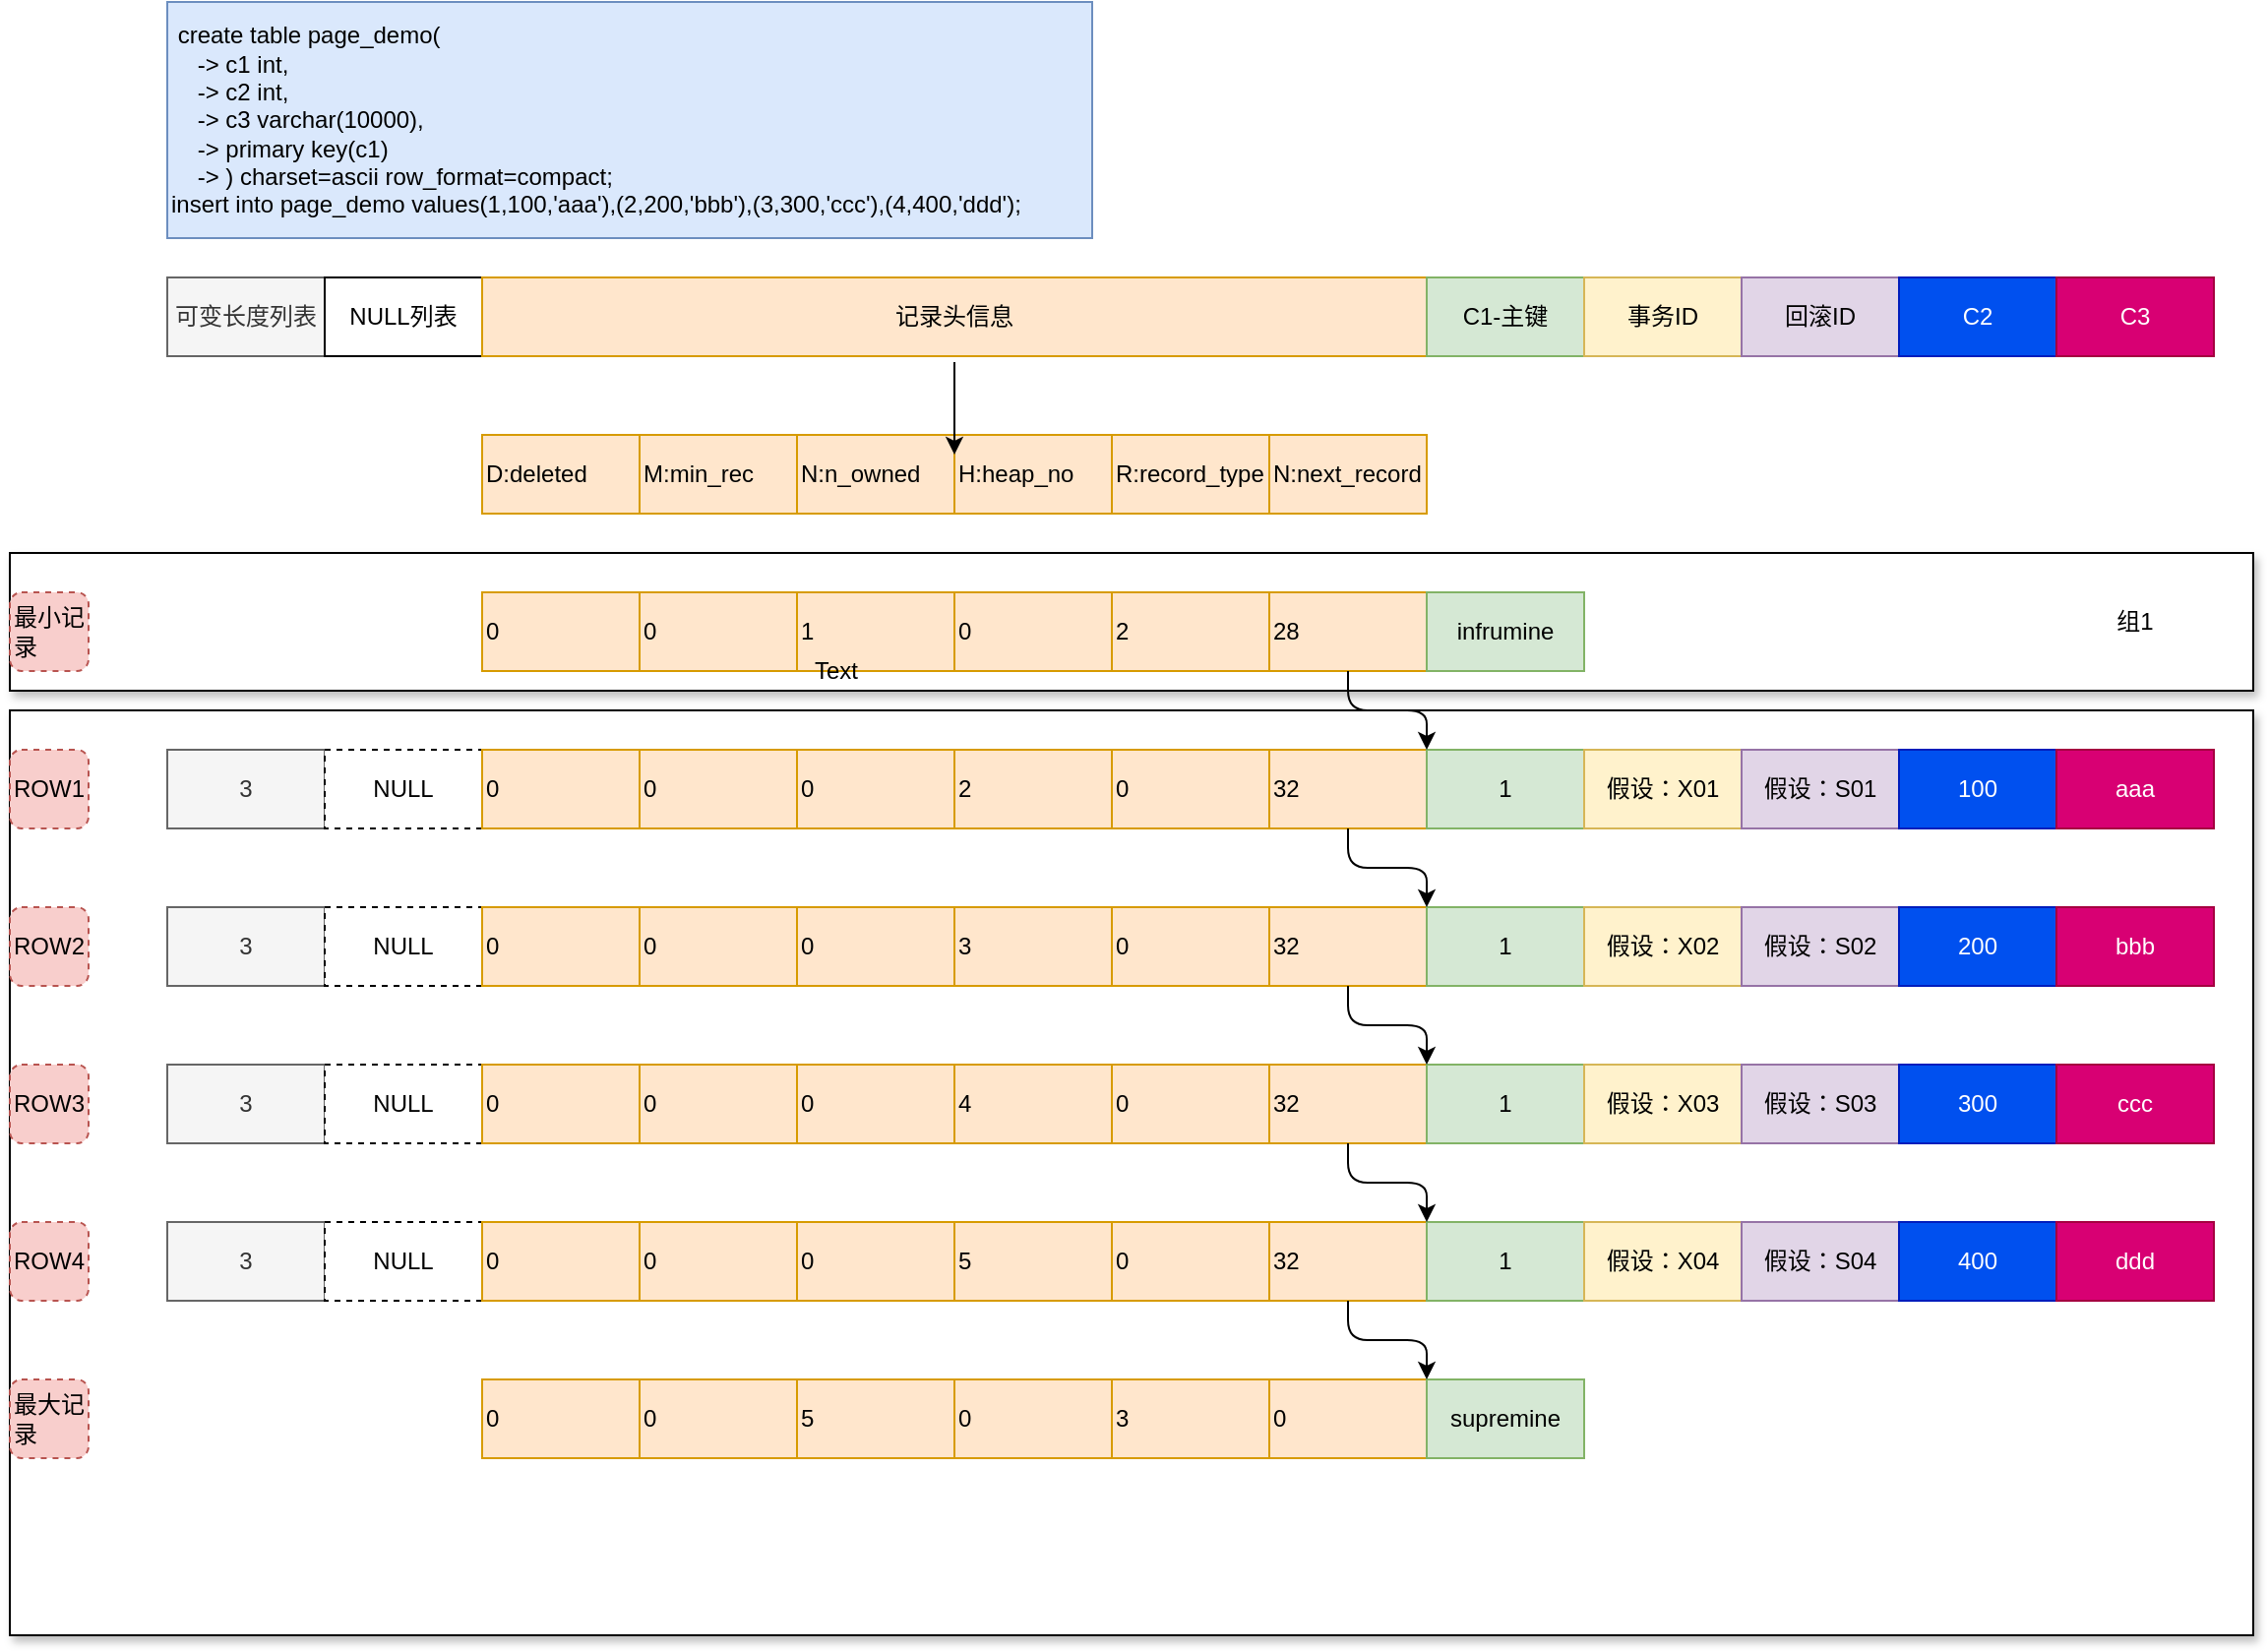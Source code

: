 <mxfile version="14.8.2" type="github">
  <diagram id="0GiI-FIOahXjie0q4NJN" name="Page-1">
    <mxGraphModel dx="1422" dy="761" grid="1" gridSize="10" guides="1" tooltips="1" connect="1" arrows="1" fold="1" page="1" pageScale="1" pageWidth="827" pageHeight="1169" math="0" shadow="0">
      <root>
        <mxCell id="0" />
        <mxCell id="1" parent="0" />
        <mxCell id="_5yJ8gn8p4GDEqU8E3Cv-120" value="" style="rounded=0;whiteSpace=wrap;html=1;shadow=1;align=left;sketch=0;glass=0;" vertex="1" parent="1">
          <mxGeometry y="380" width="1140" height="470" as="geometry" />
        </mxCell>
        <mxCell id="_5yJ8gn8p4GDEqU8E3Cv-117" value="" style="rounded=0;whiteSpace=wrap;html=1;shadow=1;align=left;sketch=0;glass=0;" vertex="1" parent="1">
          <mxGeometry y="300" width="1140" height="70" as="geometry" />
        </mxCell>
        <mxCell id="_5yJ8gn8p4GDEqU8E3Cv-9" value="可变长度列表" style="rounded=0;whiteSpace=wrap;html=1;fillColor=#f5f5f5;strokeColor=#666666;fontColor=#333333;" vertex="1" parent="1">
          <mxGeometry x="80" y="160" width="80" height="40" as="geometry" />
        </mxCell>
        <mxCell id="_5yJ8gn8p4GDEqU8E3Cv-10" value="NULL列表" style="rounded=0;whiteSpace=wrap;html=1;" vertex="1" parent="1">
          <mxGeometry x="160" y="160" width="80" height="40" as="geometry" />
        </mxCell>
        <mxCell id="_5yJ8gn8p4GDEqU8E3Cv-12" value="&lt;div&gt;&amp;nbsp;create table page_demo(&lt;/div&gt;&lt;div&gt;&amp;nbsp; &amp;nbsp; -&amp;gt; c1 int,&lt;/div&gt;&lt;div&gt;&amp;nbsp; &amp;nbsp; -&amp;gt; c2 int,&lt;/div&gt;&lt;div&gt;&amp;nbsp; &amp;nbsp; -&amp;gt; c3 varchar(10000),&lt;/div&gt;&lt;div&gt;&amp;nbsp; &amp;nbsp; -&amp;gt; primary key(c1)&lt;/div&gt;&lt;div&gt;&amp;nbsp; &amp;nbsp; -&amp;gt; ) charset=ascii row_format=compact;&lt;/div&gt;&lt;div&gt;insert into page_demo values(1,100,&#39;aaa&#39;),(2,200,&#39;bbb&#39;),(3,300,&#39;ccc&#39;),(4,400,&#39;ddd&#39;);&lt;br&gt;&lt;/div&gt;" style="text;html=1;strokeColor=#6c8ebf;fillColor=#dae8fc;align=left;verticalAlign=middle;whiteSpace=wrap;rounded=0;" vertex="1" parent="1">
          <mxGeometry x="80" y="20" width="470" height="120" as="geometry" />
        </mxCell>
        <mxCell id="_5yJ8gn8p4GDEqU8E3Cv-13" value="记录头信息" style="rounded=0;whiteSpace=wrap;html=1;fillColor=#ffe6cc;strokeColor=#d79b00;" vertex="1" parent="1">
          <mxGeometry x="240" y="160" width="480" height="40" as="geometry" />
        </mxCell>
        <mxCell id="_5yJ8gn8p4GDEqU8E3Cv-15" value="C1-主键" style="rounded=0;whiteSpace=wrap;html=1;fillColor=#d5e8d4;strokeColor=#82b366;" vertex="1" parent="1">
          <mxGeometry x="720" y="160" width="80" height="40" as="geometry" />
        </mxCell>
        <mxCell id="_5yJ8gn8p4GDEqU8E3Cv-16" value="事务ID" style="rounded=0;whiteSpace=wrap;html=1;fillColor=#fff2cc;strokeColor=#d6b656;" vertex="1" parent="1">
          <mxGeometry x="800" y="160" width="80" height="40" as="geometry" />
        </mxCell>
        <mxCell id="_5yJ8gn8p4GDEqU8E3Cv-17" value="回滚ID" style="rounded=0;whiteSpace=wrap;html=1;fillColor=#e1d5e7;strokeColor=#9673a6;" vertex="1" parent="1">
          <mxGeometry x="880" y="160" width="80" height="40" as="geometry" />
        </mxCell>
        <mxCell id="_5yJ8gn8p4GDEqU8E3Cv-18" value="C2" style="rounded=0;whiteSpace=wrap;html=1;fillColor=#0050ef;strokeColor=#001DBC;fontColor=#ffffff;" vertex="1" parent="1">
          <mxGeometry x="960" y="160" width="80" height="40" as="geometry" />
        </mxCell>
        <mxCell id="_5yJ8gn8p4GDEqU8E3Cv-19" value="C3" style="rounded=0;whiteSpace=wrap;html=1;fillColor=#d80073;strokeColor=#A50040;fontColor=#ffffff;" vertex="1" parent="1">
          <mxGeometry x="1040" y="160" width="80" height="40" as="geometry" />
        </mxCell>
        <mxCell id="_5yJ8gn8p4GDEqU8E3Cv-20" value="D:deleted" style="rounded=0;whiteSpace=wrap;html=1;align=left;fillColor=#ffe6cc;strokeColor=#d79b00;" vertex="1" parent="1">
          <mxGeometry x="240" y="240" width="80" height="40" as="geometry" />
        </mxCell>
        <mxCell id="_5yJ8gn8p4GDEqU8E3Cv-21" value="M:min_rec" style="rounded=0;whiteSpace=wrap;html=1;align=left;fillColor=#ffe6cc;strokeColor=#d79b00;" vertex="1" parent="1">
          <mxGeometry x="320" y="240" width="80" height="40" as="geometry" />
        </mxCell>
        <mxCell id="_5yJ8gn8p4GDEqU8E3Cv-22" value="N:n_owned" style="rounded=0;whiteSpace=wrap;html=1;align=left;fillColor=#ffe6cc;strokeColor=#d79b00;" vertex="1" parent="1">
          <mxGeometry x="400" y="240" width="80" height="40" as="geometry" />
        </mxCell>
        <mxCell id="_5yJ8gn8p4GDEqU8E3Cv-23" value="H:heap_no" style="rounded=0;whiteSpace=wrap;html=1;align=left;fillColor=#ffe6cc;strokeColor=#d79b00;" vertex="1" parent="1">
          <mxGeometry x="480" y="240" width="80" height="40" as="geometry" />
        </mxCell>
        <mxCell id="_5yJ8gn8p4GDEqU8E3Cv-24" value="R:record_type" style="rounded=0;whiteSpace=wrap;html=1;align=left;fillColor=#ffe6cc;strokeColor=#d79b00;" vertex="1" parent="1">
          <mxGeometry x="560" y="240" width="80" height="40" as="geometry" />
        </mxCell>
        <mxCell id="_5yJ8gn8p4GDEqU8E3Cv-25" value="N:next_record" style="rounded=0;whiteSpace=wrap;html=1;align=left;fillColor=#ffe6cc;strokeColor=#d79b00;" vertex="1" parent="1">
          <mxGeometry x="640" y="240" width="80" height="40" as="geometry" />
        </mxCell>
        <mxCell id="_5yJ8gn8p4GDEqU8E3Cv-29" value="3" style="rounded=0;whiteSpace=wrap;html=1;fillColor=#f5f5f5;strokeColor=#666666;fontColor=#333333;" vertex="1" parent="1">
          <mxGeometry x="80" y="400" width="80" height="40" as="geometry" />
        </mxCell>
        <mxCell id="_5yJ8gn8p4GDEqU8E3Cv-30" value="NULL" style="rounded=0;whiteSpace=wrap;html=1;dashed=1;" vertex="1" parent="1">
          <mxGeometry x="160" y="400" width="80" height="40" as="geometry" />
        </mxCell>
        <mxCell id="_5yJ8gn8p4GDEqU8E3Cv-31" value="0" style="rounded=0;whiteSpace=wrap;html=1;align=left;fillColor=#ffe6cc;strokeColor=#d79b00;" vertex="1" parent="1">
          <mxGeometry x="240" y="400" width="80" height="40" as="geometry" />
        </mxCell>
        <mxCell id="_5yJ8gn8p4GDEqU8E3Cv-32" value="0" style="rounded=0;whiteSpace=wrap;html=1;align=left;fillColor=#ffe6cc;strokeColor=#d79b00;" vertex="1" parent="1">
          <mxGeometry x="320" y="400" width="80" height="40" as="geometry" />
        </mxCell>
        <mxCell id="_5yJ8gn8p4GDEqU8E3Cv-33" value="0" style="rounded=0;whiteSpace=wrap;html=1;align=left;fillColor=#ffe6cc;strokeColor=#d79b00;" vertex="1" parent="1">
          <mxGeometry x="400" y="400" width="80" height="40" as="geometry" />
        </mxCell>
        <mxCell id="_5yJ8gn8p4GDEqU8E3Cv-34" value="2" style="rounded=0;whiteSpace=wrap;html=1;align=left;fillColor=#ffe6cc;strokeColor=#d79b00;" vertex="1" parent="1">
          <mxGeometry x="480" y="400" width="80" height="40" as="geometry" />
        </mxCell>
        <mxCell id="_5yJ8gn8p4GDEqU8E3Cv-35" value="0" style="rounded=0;whiteSpace=wrap;html=1;align=left;fillColor=#ffe6cc;strokeColor=#d79b00;" vertex="1" parent="1">
          <mxGeometry x="560" y="400" width="80" height="40" as="geometry" />
        </mxCell>
        <mxCell id="_5yJ8gn8p4GDEqU8E3Cv-36" value="32" style="rounded=0;whiteSpace=wrap;html=1;align=left;fillColor=#ffe6cc;strokeColor=#d79b00;" vertex="1" parent="1">
          <mxGeometry x="640" y="400" width="80" height="40" as="geometry" />
        </mxCell>
        <mxCell id="_5yJ8gn8p4GDEqU8E3Cv-37" value="1" style="rounded=0;whiteSpace=wrap;html=1;fillColor=#d5e8d4;strokeColor=#82b366;" vertex="1" parent="1">
          <mxGeometry x="720" y="400" width="80" height="40" as="geometry" />
        </mxCell>
        <mxCell id="_5yJ8gn8p4GDEqU8E3Cv-38" value="假设：X01" style="rounded=0;whiteSpace=wrap;html=1;fillColor=#fff2cc;strokeColor=#d6b656;" vertex="1" parent="1">
          <mxGeometry x="800" y="400" width="80" height="40" as="geometry" />
        </mxCell>
        <mxCell id="_5yJ8gn8p4GDEqU8E3Cv-39" value="假设：S01" style="rounded=0;whiteSpace=wrap;html=1;fillColor=#e1d5e7;strokeColor=#9673a6;" vertex="1" parent="1">
          <mxGeometry x="880" y="400" width="80" height="40" as="geometry" />
        </mxCell>
        <mxCell id="_5yJ8gn8p4GDEqU8E3Cv-40" value="100" style="rounded=0;whiteSpace=wrap;html=1;fillColor=#0050ef;strokeColor=#001DBC;fontColor=#ffffff;" vertex="1" parent="1">
          <mxGeometry x="960" y="400" width="80" height="40" as="geometry" />
        </mxCell>
        <mxCell id="_5yJ8gn8p4GDEqU8E3Cv-41" value="aaa" style="rounded=0;whiteSpace=wrap;html=1;fillColor=#d80073;strokeColor=#A50040;fontColor=#ffffff;" vertex="1" parent="1">
          <mxGeometry x="1040" y="400" width="80" height="40" as="geometry" />
        </mxCell>
        <mxCell id="_5yJ8gn8p4GDEqU8E3Cv-42" value="" style="endArrow=classic;html=1;" edge="1" parent="1">
          <mxGeometry width="50" height="50" relative="1" as="geometry">
            <mxPoint x="480" y="203" as="sourcePoint" />
            <mxPoint x="480" y="250" as="targetPoint" />
          </mxGeometry>
        </mxCell>
        <mxCell id="_5yJ8gn8p4GDEqU8E3Cv-43" value="ROW1" style="rounded=1;whiteSpace=wrap;html=1;dashed=1;align=left;fillColor=#f8cecc;strokeColor=#b85450;" vertex="1" parent="1">
          <mxGeometry y="400" width="40" height="40" as="geometry" />
        </mxCell>
        <mxCell id="_5yJ8gn8p4GDEqU8E3Cv-49" value="3" style="rounded=0;whiteSpace=wrap;html=1;fillColor=#f5f5f5;strokeColor=#666666;fontColor=#333333;" vertex="1" parent="1">
          <mxGeometry x="80" y="480" width="80" height="40" as="geometry" />
        </mxCell>
        <mxCell id="_5yJ8gn8p4GDEqU8E3Cv-50" value="NULL" style="rounded=0;whiteSpace=wrap;html=1;dashed=1;" vertex="1" parent="1">
          <mxGeometry x="160" y="480" width="80" height="40" as="geometry" />
        </mxCell>
        <mxCell id="_5yJ8gn8p4GDEqU8E3Cv-51" value="0" style="rounded=0;whiteSpace=wrap;html=1;align=left;fillColor=#ffe6cc;strokeColor=#d79b00;" vertex="1" parent="1">
          <mxGeometry x="240" y="480" width="80" height="40" as="geometry" />
        </mxCell>
        <mxCell id="_5yJ8gn8p4GDEqU8E3Cv-52" value="0" style="rounded=0;whiteSpace=wrap;html=1;align=left;fillColor=#ffe6cc;strokeColor=#d79b00;" vertex="1" parent="1">
          <mxGeometry x="320" y="480" width="80" height="40" as="geometry" />
        </mxCell>
        <mxCell id="_5yJ8gn8p4GDEqU8E3Cv-53" value="0" style="rounded=0;whiteSpace=wrap;html=1;align=left;fillColor=#ffe6cc;strokeColor=#d79b00;" vertex="1" parent="1">
          <mxGeometry x="400" y="480" width="80" height="40" as="geometry" />
        </mxCell>
        <mxCell id="_5yJ8gn8p4GDEqU8E3Cv-54" value="3" style="rounded=0;whiteSpace=wrap;html=1;align=left;fillColor=#ffe6cc;strokeColor=#d79b00;" vertex="1" parent="1">
          <mxGeometry x="480" y="480" width="80" height="40" as="geometry" />
        </mxCell>
        <mxCell id="_5yJ8gn8p4GDEqU8E3Cv-55" value="0" style="rounded=0;whiteSpace=wrap;html=1;align=left;fillColor=#ffe6cc;strokeColor=#d79b00;" vertex="1" parent="1">
          <mxGeometry x="560" y="480" width="80" height="40" as="geometry" />
        </mxCell>
        <mxCell id="_5yJ8gn8p4GDEqU8E3Cv-56" value="32" style="rounded=0;whiteSpace=wrap;html=1;align=left;fillColor=#ffe6cc;strokeColor=#d79b00;" vertex="1" parent="1">
          <mxGeometry x="640" y="480" width="80" height="40" as="geometry" />
        </mxCell>
        <mxCell id="_5yJ8gn8p4GDEqU8E3Cv-57" value="1" style="rounded=0;whiteSpace=wrap;html=1;fillColor=#d5e8d4;strokeColor=#82b366;" vertex="1" parent="1">
          <mxGeometry x="720" y="480" width="80" height="40" as="geometry" />
        </mxCell>
        <mxCell id="_5yJ8gn8p4GDEqU8E3Cv-58" value="假设：X02" style="rounded=0;whiteSpace=wrap;html=1;fillColor=#fff2cc;strokeColor=#d6b656;" vertex="1" parent="1">
          <mxGeometry x="800" y="480" width="80" height="40" as="geometry" />
        </mxCell>
        <mxCell id="_5yJ8gn8p4GDEqU8E3Cv-59" value="假设：S02" style="rounded=0;whiteSpace=wrap;html=1;fillColor=#e1d5e7;strokeColor=#9673a6;" vertex="1" parent="1">
          <mxGeometry x="880" y="480" width="80" height="40" as="geometry" />
        </mxCell>
        <mxCell id="_5yJ8gn8p4GDEqU8E3Cv-60" value="200" style="rounded=0;whiteSpace=wrap;html=1;fillColor=#0050ef;strokeColor=#001DBC;fontColor=#ffffff;" vertex="1" parent="1">
          <mxGeometry x="960" y="480" width="80" height="40" as="geometry" />
        </mxCell>
        <mxCell id="_5yJ8gn8p4GDEqU8E3Cv-61" value="bbb" style="rounded=0;whiteSpace=wrap;html=1;fillColor=#d80073;strokeColor=#A50040;fontColor=#ffffff;" vertex="1" parent="1">
          <mxGeometry x="1040" y="480" width="80" height="40" as="geometry" />
        </mxCell>
        <mxCell id="_5yJ8gn8p4GDEqU8E3Cv-62" value="ROW2" style="rounded=1;whiteSpace=wrap;html=1;dashed=1;align=left;fillColor=#f8cecc;strokeColor=#b85450;" vertex="1" parent="1">
          <mxGeometry y="480" width="40" height="40" as="geometry" />
        </mxCell>
        <mxCell id="_5yJ8gn8p4GDEqU8E3Cv-63" value="3" style="rounded=0;whiteSpace=wrap;html=1;fillColor=#f5f5f5;strokeColor=#666666;fontColor=#333333;" vertex="1" parent="1">
          <mxGeometry x="80" y="560" width="80" height="40" as="geometry" />
        </mxCell>
        <mxCell id="_5yJ8gn8p4GDEqU8E3Cv-64" value="NULL" style="rounded=0;whiteSpace=wrap;html=1;dashed=1;" vertex="1" parent="1">
          <mxGeometry x="160" y="560" width="80" height="40" as="geometry" />
        </mxCell>
        <mxCell id="_5yJ8gn8p4GDEqU8E3Cv-65" value="0" style="rounded=0;whiteSpace=wrap;html=1;align=left;fillColor=#ffe6cc;strokeColor=#d79b00;" vertex="1" parent="1">
          <mxGeometry x="240" y="560" width="80" height="40" as="geometry" />
        </mxCell>
        <mxCell id="_5yJ8gn8p4GDEqU8E3Cv-66" value="0" style="rounded=0;whiteSpace=wrap;html=1;align=left;fillColor=#ffe6cc;strokeColor=#d79b00;" vertex="1" parent="1">
          <mxGeometry x="320" y="560" width="80" height="40" as="geometry" />
        </mxCell>
        <mxCell id="_5yJ8gn8p4GDEqU8E3Cv-67" value="0" style="rounded=0;whiteSpace=wrap;html=1;align=left;fillColor=#ffe6cc;strokeColor=#d79b00;" vertex="1" parent="1">
          <mxGeometry x="400" y="560" width="80" height="40" as="geometry" />
        </mxCell>
        <mxCell id="_5yJ8gn8p4GDEqU8E3Cv-68" value="4" style="rounded=0;whiteSpace=wrap;html=1;align=left;fillColor=#ffe6cc;strokeColor=#d79b00;" vertex="1" parent="1">
          <mxGeometry x="480" y="560" width="80" height="40" as="geometry" />
        </mxCell>
        <mxCell id="_5yJ8gn8p4GDEqU8E3Cv-69" value="0" style="rounded=0;whiteSpace=wrap;html=1;align=left;fillColor=#ffe6cc;strokeColor=#d79b00;" vertex="1" parent="1">
          <mxGeometry x="560" y="560" width="80" height="40" as="geometry" />
        </mxCell>
        <mxCell id="_5yJ8gn8p4GDEqU8E3Cv-70" value="32" style="rounded=0;whiteSpace=wrap;html=1;align=left;fillColor=#ffe6cc;strokeColor=#d79b00;" vertex="1" parent="1">
          <mxGeometry x="640" y="560" width="80" height="40" as="geometry" />
        </mxCell>
        <mxCell id="_5yJ8gn8p4GDEqU8E3Cv-71" value="1" style="rounded=0;whiteSpace=wrap;html=1;fillColor=#d5e8d4;strokeColor=#82b366;" vertex="1" parent="1">
          <mxGeometry x="720" y="560" width="80" height="40" as="geometry" />
        </mxCell>
        <mxCell id="_5yJ8gn8p4GDEqU8E3Cv-72" value="假设：X03" style="rounded=0;whiteSpace=wrap;html=1;fillColor=#fff2cc;strokeColor=#d6b656;" vertex="1" parent="1">
          <mxGeometry x="800" y="560" width="80" height="40" as="geometry" />
        </mxCell>
        <mxCell id="_5yJ8gn8p4GDEqU8E3Cv-73" value="假设：S03" style="rounded=0;whiteSpace=wrap;html=1;fillColor=#e1d5e7;strokeColor=#9673a6;" vertex="1" parent="1">
          <mxGeometry x="880" y="560" width="80" height="40" as="geometry" />
        </mxCell>
        <mxCell id="_5yJ8gn8p4GDEqU8E3Cv-74" value="300" style="rounded=0;whiteSpace=wrap;html=1;fillColor=#0050ef;strokeColor=#001DBC;fontColor=#ffffff;" vertex="1" parent="1">
          <mxGeometry x="960" y="560" width="80" height="40" as="geometry" />
        </mxCell>
        <mxCell id="_5yJ8gn8p4GDEqU8E3Cv-75" value="ccc" style="rounded=0;whiteSpace=wrap;html=1;fillColor=#d80073;strokeColor=#A50040;fontColor=#ffffff;" vertex="1" parent="1">
          <mxGeometry x="1040" y="560" width="80" height="40" as="geometry" />
        </mxCell>
        <mxCell id="_5yJ8gn8p4GDEqU8E3Cv-76" value="ROW3" style="rounded=1;whiteSpace=wrap;html=1;dashed=1;align=left;fillColor=#f8cecc;strokeColor=#b85450;" vertex="1" parent="1">
          <mxGeometry y="560" width="40" height="40" as="geometry" />
        </mxCell>
        <mxCell id="_5yJ8gn8p4GDEqU8E3Cv-77" value="3" style="rounded=0;whiteSpace=wrap;html=1;fillColor=#f5f5f5;strokeColor=#666666;fontColor=#333333;" vertex="1" parent="1">
          <mxGeometry x="80" y="640" width="80" height="40" as="geometry" />
        </mxCell>
        <mxCell id="_5yJ8gn8p4GDEqU8E3Cv-78" value="NULL" style="rounded=0;whiteSpace=wrap;html=1;dashed=1;" vertex="1" parent="1">
          <mxGeometry x="160" y="640" width="80" height="40" as="geometry" />
        </mxCell>
        <mxCell id="_5yJ8gn8p4GDEqU8E3Cv-79" value="0" style="rounded=0;whiteSpace=wrap;html=1;align=left;fillColor=#ffe6cc;strokeColor=#d79b00;" vertex="1" parent="1">
          <mxGeometry x="240" y="640" width="80" height="40" as="geometry" />
        </mxCell>
        <mxCell id="_5yJ8gn8p4GDEqU8E3Cv-80" value="0" style="rounded=0;whiteSpace=wrap;html=1;align=left;fillColor=#ffe6cc;strokeColor=#d79b00;" vertex="1" parent="1">
          <mxGeometry x="320" y="640" width="80" height="40" as="geometry" />
        </mxCell>
        <mxCell id="_5yJ8gn8p4GDEqU8E3Cv-81" value="0" style="rounded=0;whiteSpace=wrap;html=1;align=left;fillColor=#ffe6cc;strokeColor=#d79b00;" vertex="1" parent="1">
          <mxGeometry x="400" y="640" width="80" height="40" as="geometry" />
        </mxCell>
        <mxCell id="_5yJ8gn8p4GDEqU8E3Cv-82" value="5" style="rounded=0;whiteSpace=wrap;html=1;align=left;fillColor=#ffe6cc;strokeColor=#d79b00;" vertex="1" parent="1">
          <mxGeometry x="480" y="640" width="80" height="40" as="geometry" />
        </mxCell>
        <mxCell id="_5yJ8gn8p4GDEqU8E3Cv-83" value="0" style="rounded=0;whiteSpace=wrap;html=1;align=left;fillColor=#ffe6cc;strokeColor=#d79b00;" vertex="1" parent="1">
          <mxGeometry x="560" y="640" width="80" height="40" as="geometry" />
        </mxCell>
        <mxCell id="_5yJ8gn8p4GDEqU8E3Cv-84" value="32" style="rounded=0;whiteSpace=wrap;html=1;align=left;fillColor=#ffe6cc;strokeColor=#d79b00;" vertex="1" parent="1">
          <mxGeometry x="640" y="640" width="80" height="40" as="geometry" />
        </mxCell>
        <mxCell id="_5yJ8gn8p4GDEqU8E3Cv-85" value="1" style="rounded=0;whiteSpace=wrap;html=1;fillColor=#d5e8d4;strokeColor=#82b366;" vertex="1" parent="1">
          <mxGeometry x="720" y="640" width="80" height="40" as="geometry" />
        </mxCell>
        <mxCell id="_5yJ8gn8p4GDEqU8E3Cv-86" value="假设：X04" style="rounded=0;whiteSpace=wrap;html=1;fillColor=#fff2cc;strokeColor=#d6b656;" vertex="1" parent="1">
          <mxGeometry x="800" y="640" width="80" height="40" as="geometry" />
        </mxCell>
        <mxCell id="_5yJ8gn8p4GDEqU8E3Cv-87" value="假设：S04" style="rounded=0;whiteSpace=wrap;html=1;fillColor=#e1d5e7;strokeColor=#9673a6;" vertex="1" parent="1">
          <mxGeometry x="880" y="640" width="80" height="40" as="geometry" />
        </mxCell>
        <mxCell id="_5yJ8gn8p4GDEqU8E3Cv-88" value="400" style="rounded=0;whiteSpace=wrap;html=1;fillColor=#0050ef;strokeColor=#001DBC;fontColor=#ffffff;" vertex="1" parent="1">
          <mxGeometry x="960" y="640" width="80" height="40" as="geometry" />
        </mxCell>
        <mxCell id="_5yJ8gn8p4GDEqU8E3Cv-89" value="ddd" style="rounded=0;whiteSpace=wrap;html=1;fillColor=#d80073;strokeColor=#A50040;fontColor=#ffffff;" vertex="1" parent="1">
          <mxGeometry x="1040" y="640" width="80" height="40" as="geometry" />
        </mxCell>
        <mxCell id="_5yJ8gn8p4GDEqU8E3Cv-90" value="ROW4" style="rounded=1;whiteSpace=wrap;html=1;dashed=1;align=left;fillColor=#f8cecc;strokeColor=#b85450;" vertex="1" parent="1">
          <mxGeometry y="640" width="40" height="40" as="geometry" />
        </mxCell>
        <mxCell id="_5yJ8gn8p4GDEqU8E3Cv-91" value="" style="endArrow=classic;html=1;exitX=0.5;exitY=1;exitDx=0;exitDy=0;entryX=0;entryY=0;entryDx=0;entryDy=0;" edge="1" parent="1" source="_5yJ8gn8p4GDEqU8E3Cv-36" target="_5yJ8gn8p4GDEqU8E3Cv-57">
          <mxGeometry width="50" height="50" relative="1" as="geometry">
            <mxPoint x="680" y="480" as="sourcePoint" />
            <mxPoint x="730" y="430" as="targetPoint" />
            <Array as="points">
              <mxPoint x="680" y="460" />
              <mxPoint x="720" y="460" />
            </Array>
          </mxGeometry>
        </mxCell>
        <mxCell id="_5yJ8gn8p4GDEqU8E3Cv-92" value="" style="endArrow=classic;html=1;exitX=0.5;exitY=1;exitDx=0;exitDy=0;entryX=0;entryY=0;entryDx=0;entryDy=0;" edge="1" parent="1">
          <mxGeometry width="50" height="50" relative="1" as="geometry">
            <mxPoint x="680" y="520" as="sourcePoint" />
            <mxPoint x="720" y="560" as="targetPoint" />
            <Array as="points">
              <mxPoint x="680" y="540" />
              <mxPoint x="720" y="540" />
            </Array>
          </mxGeometry>
        </mxCell>
        <mxCell id="_5yJ8gn8p4GDEqU8E3Cv-97" value="" style="endArrow=classic;html=1;exitX=0.5;exitY=1;exitDx=0;exitDy=0;entryX=0;entryY=0;entryDx=0;entryDy=0;" edge="1" parent="1">
          <mxGeometry width="50" height="50" relative="1" as="geometry">
            <mxPoint x="680" y="600" as="sourcePoint" />
            <mxPoint x="720" y="640" as="targetPoint" />
            <Array as="points">
              <mxPoint x="680" y="620" />
              <mxPoint x="720" y="620" />
            </Array>
          </mxGeometry>
        </mxCell>
        <mxCell id="_5yJ8gn8p4GDEqU8E3Cv-98" value="0" style="rounded=0;whiteSpace=wrap;html=1;align=left;fillColor=#ffe6cc;strokeColor=#d79b00;shadow=0;" vertex="1" parent="1">
          <mxGeometry x="240" y="320" width="80" height="40" as="geometry" />
        </mxCell>
        <mxCell id="_5yJ8gn8p4GDEqU8E3Cv-99" value="0" style="rounded=0;whiteSpace=wrap;html=1;align=left;fillColor=#ffe6cc;strokeColor=#d79b00;shadow=0;" vertex="1" parent="1">
          <mxGeometry x="320" y="320" width="80" height="40" as="geometry" />
        </mxCell>
        <mxCell id="_5yJ8gn8p4GDEqU8E3Cv-100" value="1" style="rounded=0;whiteSpace=wrap;html=1;align=left;fillColor=#ffe6cc;strokeColor=#d79b00;shadow=0;" vertex="1" parent="1">
          <mxGeometry x="400" y="320" width="80" height="40" as="geometry" />
        </mxCell>
        <mxCell id="_5yJ8gn8p4GDEqU8E3Cv-101" value="0" style="rounded=0;whiteSpace=wrap;html=1;align=left;fillColor=#ffe6cc;strokeColor=#d79b00;shadow=0;" vertex="1" parent="1">
          <mxGeometry x="480" y="320" width="80" height="40" as="geometry" />
        </mxCell>
        <mxCell id="_5yJ8gn8p4GDEqU8E3Cv-102" value="2" style="rounded=0;whiteSpace=wrap;html=1;align=left;fillColor=#ffe6cc;strokeColor=#d79b00;shadow=0;" vertex="1" parent="1">
          <mxGeometry x="560" y="320" width="80" height="40" as="geometry" />
        </mxCell>
        <mxCell id="_5yJ8gn8p4GDEqU8E3Cv-103" value="28" style="rounded=0;whiteSpace=wrap;html=1;align=left;fillColor=#ffe6cc;strokeColor=#d79b00;shadow=0;" vertex="1" parent="1">
          <mxGeometry x="640" y="320" width="80" height="40" as="geometry" />
        </mxCell>
        <mxCell id="_5yJ8gn8p4GDEqU8E3Cv-104" value="infrumine" style="rounded=0;whiteSpace=wrap;html=1;fillColor=#d5e8d4;strokeColor=#82b366;shadow=0;" vertex="1" parent="1">
          <mxGeometry x="720" y="320" width="80" height="40" as="geometry" />
        </mxCell>
        <mxCell id="_5yJ8gn8p4GDEqU8E3Cv-105" value="最小记录" style="rounded=1;whiteSpace=wrap;html=1;dashed=1;align=left;fillColor=#f8cecc;strokeColor=#b85450;shadow=0;" vertex="1" parent="1">
          <mxGeometry y="320" width="40" height="40" as="geometry" />
        </mxCell>
        <mxCell id="_5yJ8gn8p4GDEqU8E3Cv-106" value="0" style="rounded=0;whiteSpace=wrap;html=1;align=left;fillColor=#ffe6cc;strokeColor=#d79b00;" vertex="1" parent="1">
          <mxGeometry x="240" y="720" width="80" height="40" as="geometry" />
        </mxCell>
        <mxCell id="_5yJ8gn8p4GDEqU8E3Cv-107" value="0" style="rounded=0;whiteSpace=wrap;html=1;align=left;fillColor=#ffe6cc;strokeColor=#d79b00;" vertex="1" parent="1">
          <mxGeometry x="320" y="720" width="80" height="40" as="geometry" />
        </mxCell>
        <mxCell id="_5yJ8gn8p4GDEqU8E3Cv-108" value="5" style="rounded=0;whiteSpace=wrap;html=1;align=left;fillColor=#ffe6cc;strokeColor=#d79b00;" vertex="1" parent="1">
          <mxGeometry x="400" y="720" width="80" height="40" as="geometry" />
        </mxCell>
        <mxCell id="_5yJ8gn8p4GDEqU8E3Cv-109" value="0" style="rounded=0;whiteSpace=wrap;html=1;align=left;fillColor=#ffe6cc;strokeColor=#d79b00;" vertex="1" parent="1">
          <mxGeometry x="480" y="720" width="80" height="40" as="geometry" />
        </mxCell>
        <mxCell id="_5yJ8gn8p4GDEqU8E3Cv-110" value="3" style="rounded=0;whiteSpace=wrap;html=1;align=left;fillColor=#ffe6cc;strokeColor=#d79b00;" vertex="1" parent="1">
          <mxGeometry x="560" y="720" width="80" height="40" as="geometry" />
        </mxCell>
        <mxCell id="_5yJ8gn8p4GDEqU8E3Cv-111" value="0" style="rounded=0;whiteSpace=wrap;html=1;align=left;fillColor=#ffe6cc;strokeColor=#d79b00;" vertex="1" parent="1">
          <mxGeometry x="640" y="720" width="80" height="40" as="geometry" />
        </mxCell>
        <mxCell id="_5yJ8gn8p4GDEqU8E3Cv-112" value="supremine" style="rounded=0;whiteSpace=wrap;html=1;fillColor=#d5e8d4;strokeColor=#82b366;" vertex="1" parent="1">
          <mxGeometry x="720" y="720" width="80" height="40" as="geometry" />
        </mxCell>
        <mxCell id="_5yJ8gn8p4GDEqU8E3Cv-113" value="最大记录" style="rounded=1;whiteSpace=wrap;html=1;dashed=1;align=left;fillColor=#f8cecc;strokeColor=#b85450;" vertex="1" parent="1">
          <mxGeometry y="720" width="40" height="40" as="geometry" />
        </mxCell>
        <mxCell id="_5yJ8gn8p4GDEqU8E3Cv-114" value="" style="endArrow=classic;html=1;exitX=0.5;exitY=1;exitDx=0;exitDy=0;entryX=0;entryY=0;entryDx=0;entryDy=0;" edge="1" parent="1">
          <mxGeometry width="50" height="50" relative="1" as="geometry">
            <mxPoint x="680" y="680" as="sourcePoint" />
            <mxPoint x="720" y="720" as="targetPoint" />
            <Array as="points">
              <mxPoint x="680" y="700" />
              <mxPoint x="720" y="700" />
            </Array>
          </mxGeometry>
        </mxCell>
        <mxCell id="_5yJ8gn8p4GDEqU8E3Cv-115" value="" style="endArrow=classic;html=1;exitX=0.5;exitY=1;exitDx=0;exitDy=0;entryX=0;entryY=0;entryDx=0;entryDy=0;" edge="1" parent="1">
          <mxGeometry width="50" height="50" relative="1" as="geometry">
            <mxPoint x="680" y="360" as="sourcePoint" />
            <mxPoint x="720" y="400" as="targetPoint" />
            <Array as="points">
              <mxPoint x="680" y="380" />
              <mxPoint x="720" y="380" />
            </Array>
          </mxGeometry>
        </mxCell>
        <mxCell id="_5yJ8gn8p4GDEqU8E3Cv-118" value="Text" style="text;html=1;strokeColor=none;fillColor=none;align=center;verticalAlign=middle;whiteSpace=wrap;rounded=0;shadow=1;glass=0;sketch=0;" vertex="1" parent="1">
          <mxGeometry x="400" y="350" width="40" height="20" as="geometry" />
        </mxCell>
        <mxCell id="_5yJ8gn8p4GDEqU8E3Cv-121" value="组1" style="text;html=1;strokeColor=none;fillColor=none;align=center;verticalAlign=middle;whiteSpace=wrap;rounded=0;shadow=1;glass=0;sketch=0;" vertex="1" parent="1">
          <mxGeometry x="1060" y="325" width="40" height="20" as="geometry" />
        </mxCell>
      </root>
    </mxGraphModel>
  </diagram>
</mxfile>
